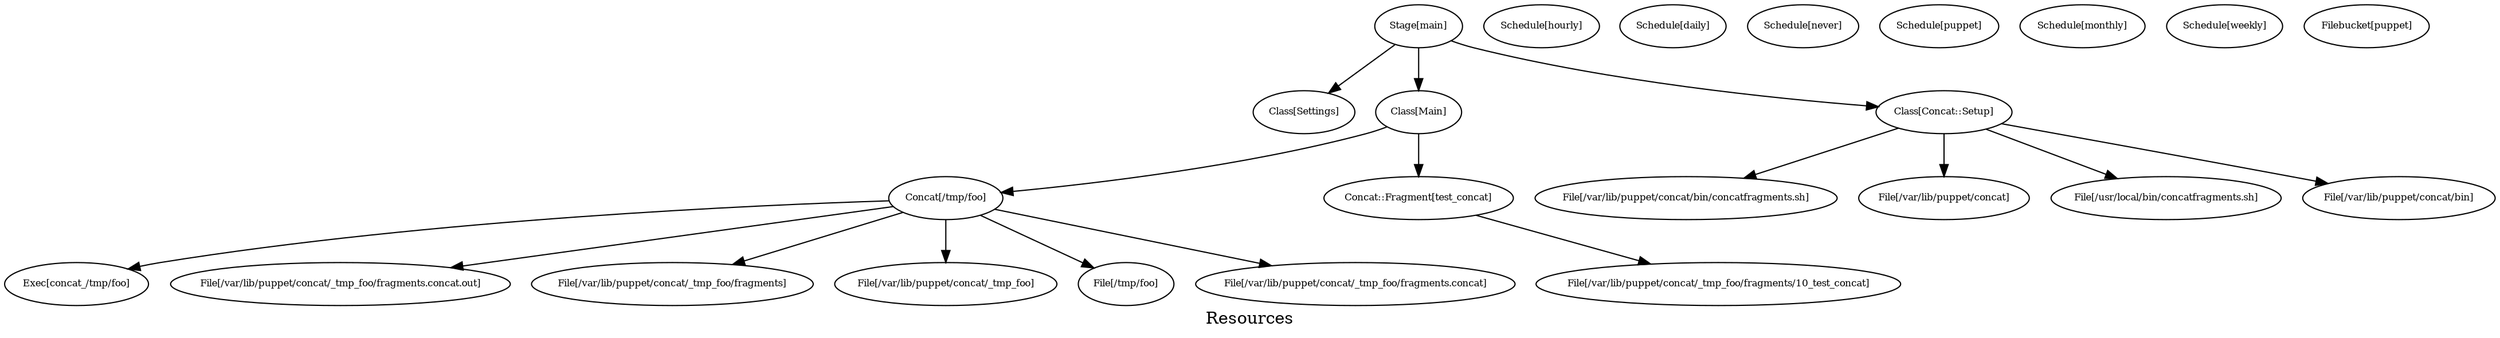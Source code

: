 digraph Resources {
    label = "Resources"
    "File[/var/lib/puppet/concat/bin/concatfragments.sh]" [
        fontsize = 8,
        label = "File[/var/lib/puppet/concat/bin/concatfragments.sh]"
    ]

    "File[/var/lib/puppet/concat]" [
        fontsize = 8,
        label = "File[/var/lib/puppet/concat]"
    ]

    "File[/var/lib/puppet/concat/_tmp_foo/fragments/10_test_concat]" [
        fontsize = 8,
        label = "File[/var/lib/puppet/concat/_tmp_foo/fragments/10_test_concat]"
    ]

    "Exec[concat_/tmp/foo]" [
        fontsize = 8,
        label = "Exec[concat_/tmp/foo]"
    ]

    "File[/var/lib/puppet/concat/_tmp_foo/fragments.concat.out]" [
        fontsize = 8,
        label = "File[/var/lib/puppet/concat/_tmp_foo/fragments.concat.out]"
    ]

    "Concat[/tmp/foo]" [
        fontsize = 8,
        label = "Concat[/tmp/foo]"
    ]

    "Schedule[hourly]" [
        fontsize = 8,
        label = "Schedule[hourly]"
    ]

    "File[/usr/local/bin/concatfragments.sh]" [
        fontsize = 8,
        label = "File[/usr/local/bin/concatfragments.sh]"
    ]

    "File[/var/lib/puppet/concat/_tmp_foo/fragments]" [
        fontsize = 8,
        label = "File[/var/lib/puppet/concat/_tmp_foo/fragments]"
    ]

    "Schedule[daily]" [
        fontsize = 8,
        label = "Schedule[daily]"
    ]

    "Class[Settings]" [
        fontsize = 8,
        label = "Class[Settings]"
    ]

    "File[/var/lib/puppet/concat/bin]" [
        fontsize = 8,
        label = "File[/var/lib/puppet/concat/bin]"
    ]

    "Stage[main]" [
        fontsize = 8,
        label = "Stage[main]"
    ]

    "Schedule[never]" [
        fontsize = 8,
        label = "Schedule[never]"
    ]

    "Schedule[puppet]" [
        fontsize = 8,
        label = "Schedule[puppet]"
    ]

    "Schedule[monthly]" [
        fontsize = 8,
        label = "Schedule[monthly]"
    ]

    "Schedule[weekly]" [
        fontsize = 8,
        label = "Schedule[weekly]"
    ]

    "Concat::Fragment[test_concat]" [
        fontsize = 8,
        label = "Concat::Fragment[test_concat]"
    ]

    "Class[Main]" [
        fontsize = 8,
        label = "Class[Main]"
    ]

    "File[/var/lib/puppet/concat/_tmp_foo]" [
        fontsize = 8,
        label = "File[/var/lib/puppet/concat/_tmp_foo]"
    ]

    "File[/tmp/foo]" [
        fontsize = 8,
        label = "File[/tmp/foo]"
    ]

    "File[/var/lib/puppet/concat/_tmp_foo/fragments.concat]" [
        fontsize = 8,
        label = "File[/var/lib/puppet/concat/_tmp_foo/fragments.concat]"
    ]

    "Filebucket[puppet]" [
        fontsize = 8,
        label = "Filebucket[puppet]"
    ]

    "Class[Concat::Setup]" [
        fontsize = 8,
        label = "Class[Concat::Setup]"
    ]

    "Class[Concat::Setup]" -> "File[/var/lib/puppet/concat/bin/concatfragments.sh]" [
        fontsize = 8
    ]

    "Class[Concat::Setup]" -> "File[/var/lib/puppet/concat]" [
        fontsize = 8
    ]

    "Concat::Fragment[test_concat]" -> "File[/var/lib/puppet/concat/_tmp_foo/fragments/10_test_concat]" [
        fontsize = 8
    ]

    "Concat[/tmp/foo]" -> "Exec[concat_/tmp/foo]" [
        fontsize = 8
    ]

    "Concat[/tmp/foo]" -> "File[/var/lib/puppet/concat/_tmp_foo/fragments.concat.out]" [
        fontsize = 8
    ]

    "Class[Main]" -> "Concat[/tmp/foo]" [
        fontsize = 8
    ]

    "Class[Concat::Setup]" -> "File[/usr/local/bin/concatfragments.sh]" [
        fontsize = 8
    ]

    "Concat[/tmp/foo]" -> "File[/var/lib/puppet/concat/_tmp_foo/fragments]" [
        fontsize = 8
    ]

    "Stage[main]" -> "Class[Settings]" [
        fontsize = 8
    ]

    "Class[Concat::Setup]" -> "File[/var/lib/puppet/concat/bin]" [
        fontsize = 8
    ]

    "Class[Main]" -> "Concat::Fragment[test_concat]" [
        fontsize = 8
    ]

    "Stage[main]" -> "Class[Main]" [
        fontsize = 8
    ]

    "Concat[/tmp/foo]" -> "File[/var/lib/puppet/concat/_tmp_foo]" [
        fontsize = 8
    ]

    "Concat[/tmp/foo]" -> "File[/tmp/foo]" [
        fontsize = 8
    ]

    "Concat[/tmp/foo]" -> "File[/var/lib/puppet/concat/_tmp_foo/fragments.concat]" [
        fontsize = 8
    ]

    "Stage[main]" -> "Class[Concat::Setup]" [
        fontsize = 8
    ]

}
